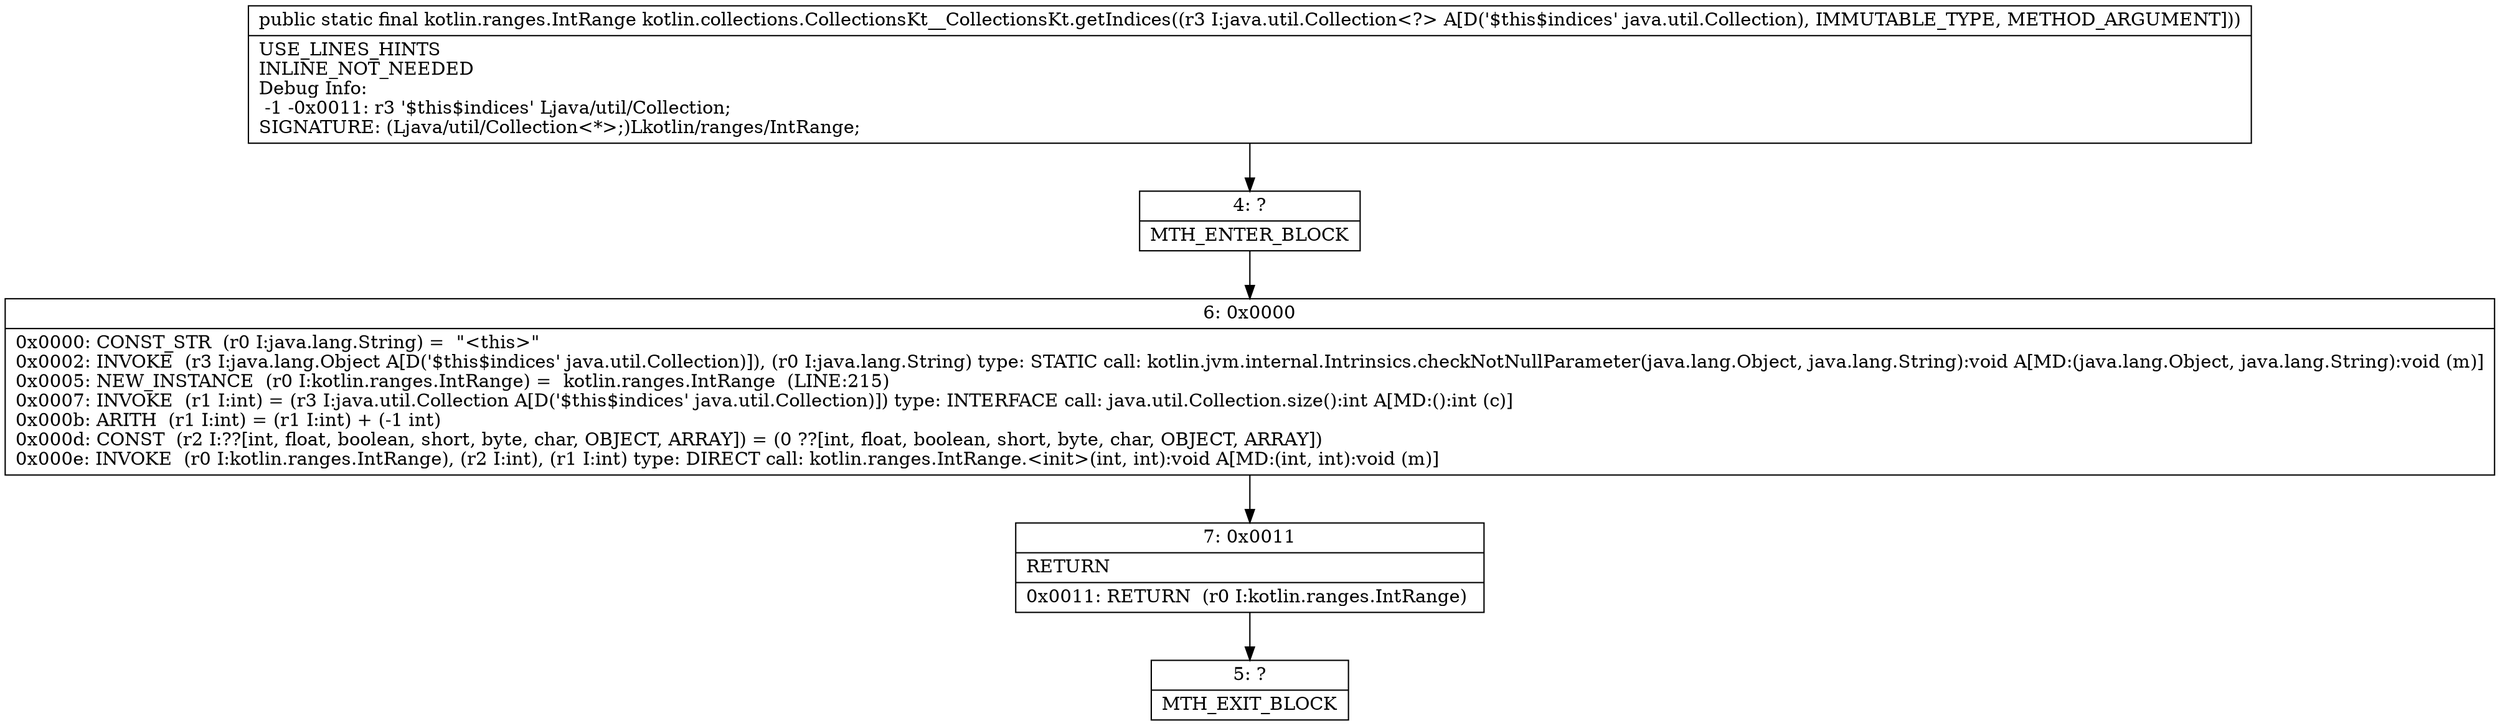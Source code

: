digraph "CFG forkotlin.collections.CollectionsKt__CollectionsKt.getIndices(Ljava\/util\/Collection;)Lkotlin\/ranges\/IntRange;" {
Node_4 [shape=record,label="{4\:\ ?|MTH_ENTER_BLOCK\l}"];
Node_6 [shape=record,label="{6\:\ 0x0000|0x0000: CONST_STR  (r0 I:java.lang.String) =  \"\<this\>\" \l0x0002: INVOKE  (r3 I:java.lang.Object A[D('$this$indices' java.util.Collection)]), (r0 I:java.lang.String) type: STATIC call: kotlin.jvm.internal.Intrinsics.checkNotNullParameter(java.lang.Object, java.lang.String):void A[MD:(java.lang.Object, java.lang.String):void (m)]\l0x0005: NEW_INSTANCE  (r0 I:kotlin.ranges.IntRange) =  kotlin.ranges.IntRange  (LINE:215)\l0x0007: INVOKE  (r1 I:int) = (r3 I:java.util.Collection A[D('$this$indices' java.util.Collection)]) type: INTERFACE call: java.util.Collection.size():int A[MD:():int (c)]\l0x000b: ARITH  (r1 I:int) = (r1 I:int) + (\-1 int) \l0x000d: CONST  (r2 I:??[int, float, boolean, short, byte, char, OBJECT, ARRAY]) = (0 ??[int, float, boolean, short, byte, char, OBJECT, ARRAY]) \l0x000e: INVOKE  (r0 I:kotlin.ranges.IntRange), (r2 I:int), (r1 I:int) type: DIRECT call: kotlin.ranges.IntRange.\<init\>(int, int):void A[MD:(int, int):void (m)]\l}"];
Node_7 [shape=record,label="{7\:\ 0x0011|RETURN\l|0x0011: RETURN  (r0 I:kotlin.ranges.IntRange) \l}"];
Node_5 [shape=record,label="{5\:\ ?|MTH_EXIT_BLOCK\l}"];
MethodNode[shape=record,label="{public static final kotlin.ranges.IntRange kotlin.collections.CollectionsKt__CollectionsKt.getIndices((r3 I:java.util.Collection\<?\> A[D('$this$indices' java.util.Collection), IMMUTABLE_TYPE, METHOD_ARGUMENT]))  | USE_LINES_HINTS\lINLINE_NOT_NEEDED\lDebug Info:\l  \-1 \-0x0011: r3 '$this$indices' Ljava\/util\/Collection;\lSIGNATURE: (Ljava\/util\/Collection\<*\>;)Lkotlin\/ranges\/IntRange;\l}"];
MethodNode -> Node_4;Node_4 -> Node_6;
Node_6 -> Node_7;
Node_7 -> Node_5;
}

